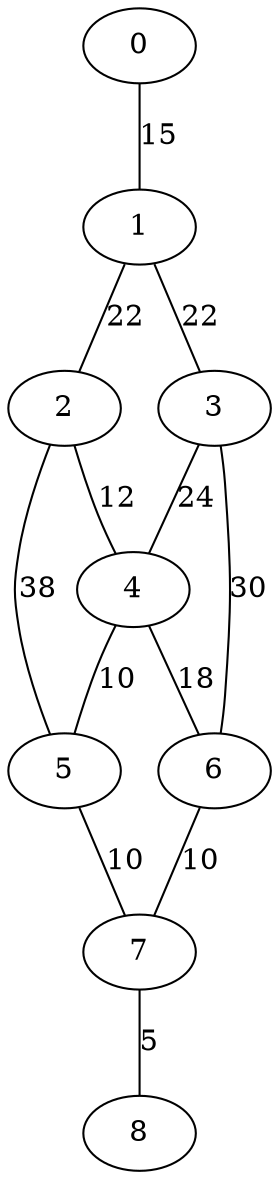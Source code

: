 graph Connected_Components {
    0 -- 1 [label="15"]
    2 -- 4 [label="12"]
    2 -- 5 [label="38"]
    5 -- 7 [label="10"]
    6 -- 7 [label="10"]
    7 -- 8 [label="5"]
    1 -- 2 [label="22"]
    1 -- 3 [label="22"]
    3 -- 4 [label="24"]
    3 -- 6 [label="30"]
    4 -- 5 [label="10"]
    4 -- 6 [label="18"]
}
